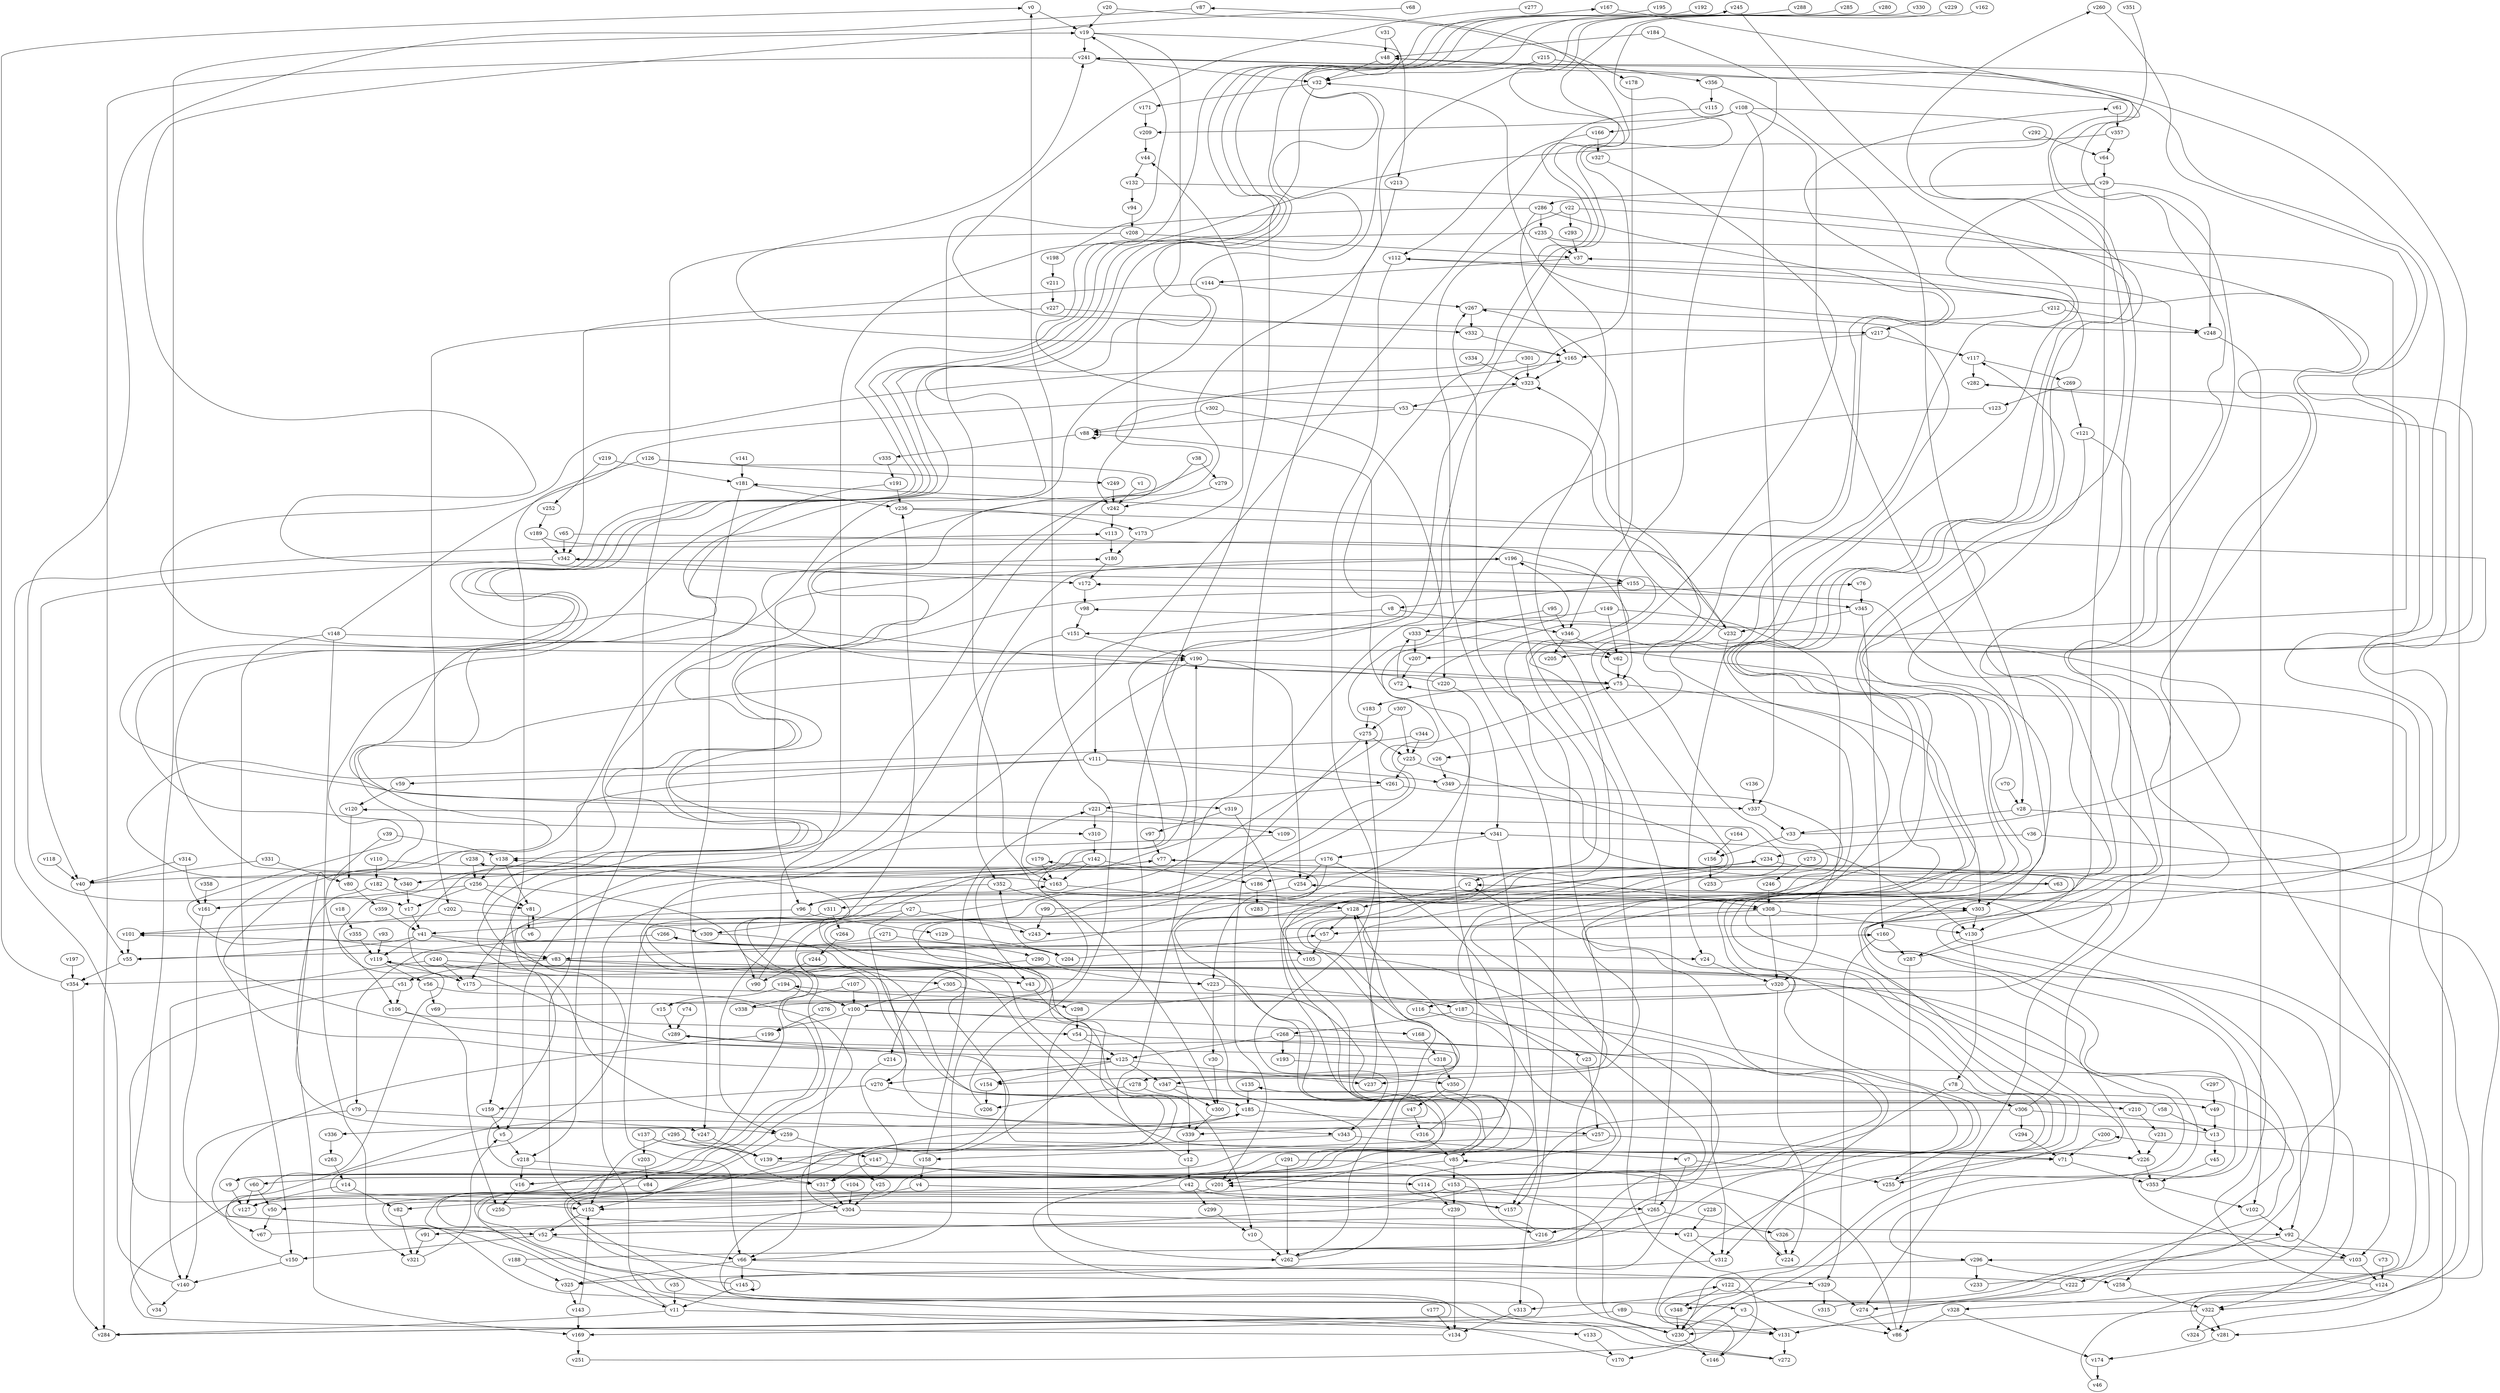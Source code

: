 // Benchmark game 538 - 360 vertices
// time_bound: 93
// targets: v288
digraph G {
    v0 [name="v0", player=0];
    v1 [name="v1", player=0];
    v2 [name="v2", player=0];
    v3 [name="v3", player=1];
    v4 [name="v4", player=0];
    v5 [name="v5", player=1];
    v6 [name="v6", player=0];
    v7 [name="v7", player=0];
    v8 [name="v8", player=1];
    v9 [name="v9", player=0];
    v10 [name="v10", player=1];
    v11 [name="v11", player=1];
    v12 [name="v12", player=0];
    v13 [name="v13", player=0];
    v14 [name="v14", player=0];
    v15 [name="v15", player=0];
    v16 [name="v16", player=0];
    v17 [name="v17", player=0];
    v18 [name="v18", player=0];
    v19 [name="v19", player=1];
    v20 [name="v20", player=0];
    v21 [name="v21", player=0];
    v22 [name="v22", player=1];
    v23 [name="v23", player=0];
    v24 [name="v24", player=0];
    v25 [name="v25", player=1];
    v26 [name="v26", player=1];
    v27 [name="v27", player=1];
    v28 [name="v28", player=1];
    v29 [name="v29", player=1];
    v30 [name="v30", player=1];
    v31 [name="v31", player=1];
    v32 [name="v32", player=0];
    v33 [name="v33", player=1];
    v34 [name="v34", player=0];
    v35 [name="v35", player=1];
    v36 [name="v36", player=0];
    v37 [name="v37", player=0];
    v38 [name="v38", player=1];
    v39 [name="v39", player=1];
    v40 [name="v40", player=0];
    v41 [name="v41", player=1];
    v42 [name="v42", player=1];
    v43 [name="v43", player=1];
    v44 [name="v44", player=0];
    v45 [name="v45", player=0];
    v46 [name="v46", player=1];
    v47 [name="v47", player=0];
    v48 [name="v48", player=0];
    v49 [name="v49", player=1];
    v50 [name="v50", player=1];
    v51 [name="v51", player=1];
    v52 [name="v52", player=1];
    v53 [name="v53", player=1];
    v54 [name="v54", player=0];
    v55 [name="v55", player=1];
    v56 [name="v56", player=0];
    v57 [name="v57", player=0];
    v58 [name="v58", player=0];
    v59 [name="v59", player=1];
    v60 [name="v60", player=1];
    v61 [name="v61", player=1];
    v62 [name="v62", player=1];
    v63 [name="v63", player=1];
    v64 [name="v64", player=0];
    v65 [name="v65", player=0];
    v66 [name="v66", player=1];
    v67 [name="v67", player=1];
    v68 [name="v68", player=0];
    v69 [name="v69", player=0];
    v70 [name="v70", player=1];
    v71 [name="v71", player=1];
    v72 [name="v72", player=0];
    v73 [name="v73", player=0];
    v74 [name="v74", player=1];
    v75 [name="v75", player=0];
    v76 [name="v76", player=0];
    v77 [name="v77", player=0];
    v78 [name="v78", player=0];
    v79 [name="v79", player=1];
    v80 [name="v80", player=0];
    v81 [name="v81", player=0];
    v82 [name="v82", player=1];
    v83 [name="v83", player=1];
    v84 [name="v84", player=1];
    v85 [name="v85", player=1];
    v86 [name="v86", player=1];
    v87 [name="v87", player=0];
    v88 [name="v88", player=0];
    v89 [name="v89", player=0];
    v90 [name="v90", player=0];
    v91 [name="v91", player=0];
    v92 [name="v92", player=1];
    v93 [name="v93", player=1];
    v94 [name="v94", player=0];
    v95 [name="v95", player=0];
    v96 [name="v96", player=0];
    v97 [name="v97", player=1];
    v98 [name="v98", player=0];
    v99 [name="v99", player=0];
    v100 [name="v100", player=0];
    v101 [name="v101", player=0];
    v102 [name="v102", player=1];
    v103 [name="v103", player=0];
    v104 [name="v104", player=0];
    v105 [name="v105", player=0];
    v106 [name="v106", player=0];
    v107 [name="v107", player=1];
    v108 [name="v108", player=1];
    v109 [name="v109", player=1];
    v110 [name="v110", player=0];
    v111 [name="v111", player=1];
    v112 [name="v112", player=0];
    v113 [name="v113", player=0];
    v114 [name="v114", player=1];
    v115 [name="v115", player=1];
    v116 [name="v116", player=0];
    v117 [name="v117", player=0];
    v118 [name="v118", player=1];
    v119 [name="v119", player=0];
    v120 [name="v120", player=1];
    v121 [name="v121", player=0];
    v122 [name="v122", player=0];
    v123 [name="v123", player=0];
    v124 [name="v124", player=1];
    v125 [name="v125", player=0];
    v126 [name="v126", player=0];
    v127 [name="v127", player=1];
    v128 [name="v128", player=0];
    v129 [name="v129", player=0];
    v130 [name="v130", player=0];
    v131 [name="v131", player=0];
    v132 [name="v132", player=1];
    v133 [name="v133", player=1];
    v134 [name="v134", player=0];
    v135 [name="v135", player=0];
    v136 [name="v136", player=1];
    v137 [name="v137", player=1];
    v138 [name="v138", player=1];
    v139 [name="v139", player=1];
    v140 [name="v140", player=1];
    v141 [name="v141", player=1];
    v142 [name="v142", player=0];
    v143 [name="v143", player=1];
    v144 [name="v144", player=1];
    v145 [name="v145", player=1];
    v146 [name="v146", player=1];
    v147 [name="v147", player=1];
    v148 [name="v148", player=0];
    v149 [name="v149", player=1];
    v150 [name="v150", player=1];
    v151 [name="v151", player=1];
    v152 [name="v152", player=0];
    v153 [name="v153", player=1];
    v154 [name="v154", player=1];
    v155 [name="v155", player=1];
    v156 [name="v156", player=0];
    v157 [name="v157", player=1];
    v158 [name="v158", player=1];
    v159 [name="v159", player=1];
    v160 [name="v160", player=1];
    v161 [name="v161", player=1];
    v162 [name="v162", player=0];
    v163 [name="v163", player=0];
    v164 [name="v164", player=1];
    v165 [name="v165", player=0];
    v166 [name="v166", player=0];
    v167 [name="v167", player=1];
    v168 [name="v168", player=0];
    v169 [name="v169", player=0];
    v170 [name="v170", player=1];
    v171 [name="v171", player=1];
    v172 [name="v172", player=1];
    v173 [name="v173", player=0];
    v174 [name="v174", player=1];
    v175 [name="v175", player=0];
    v176 [name="v176", player=0];
    v177 [name="v177", player=1];
    v178 [name="v178", player=0];
    v179 [name="v179", player=0];
    v180 [name="v180", player=0];
    v181 [name="v181", player=1];
    v182 [name="v182", player=1];
    v183 [name="v183", player=0];
    v184 [name="v184", player=0];
    v185 [name="v185", player=0];
    v186 [name="v186", player=1];
    v187 [name="v187", player=1];
    v188 [name="v188", player=1];
    v189 [name="v189", player=0];
    v190 [name="v190", player=0];
    v191 [name="v191", player=1];
    v192 [name="v192", player=0];
    v193 [name="v193", player=0];
    v194 [name="v194", player=1];
    v195 [name="v195", player=0];
    v196 [name="v196", player=0];
    v197 [name="v197", player=0];
    v198 [name="v198", player=0];
    v199 [name="v199", player=1];
    v200 [name="v200", player=1];
    v201 [name="v201", player=1];
    v202 [name="v202", player=0];
    v203 [name="v203", player=0];
    v204 [name="v204", player=1];
    v205 [name="v205", player=0];
    v206 [name="v206", player=0];
    v207 [name="v207", player=0];
    v208 [name="v208", player=0];
    v209 [name="v209", player=0];
    v210 [name="v210", player=1];
    v211 [name="v211", player=0];
    v212 [name="v212", player=1];
    v213 [name="v213", player=0];
    v214 [name="v214", player=0];
    v215 [name="v215", player=0];
    v216 [name="v216", player=0];
    v217 [name="v217", player=0];
    v218 [name="v218", player=1];
    v219 [name="v219", player=1];
    v220 [name="v220", player=1];
    v221 [name="v221", player=1];
    v222 [name="v222", player=0];
    v223 [name="v223", player=0];
    v224 [name="v224", player=1];
    v225 [name="v225", player=1];
    v226 [name="v226", player=0];
    v227 [name="v227", player=0];
    v228 [name="v228", player=0];
    v229 [name="v229", player=1];
    v230 [name="v230", player=1];
    v231 [name="v231", player=1];
    v232 [name="v232", player=0];
    v233 [name="v233", player=0];
    v234 [name="v234", player=1];
    v235 [name="v235", player=1];
    v236 [name="v236", player=1];
    v237 [name="v237", player=1];
    v238 [name="v238", player=0];
    v239 [name="v239", player=1];
    v240 [name="v240", player=1];
    v241 [name="v241", player=0];
    v242 [name="v242", player=1];
    v243 [name="v243", player=0];
    v244 [name="v244", player=0];
    v245 [name="v245", player=1];
    v246 [name="v246", player=1];
    v247 [name="v247", player=1];
    v248 [name="v248", player=1];
    v249 [name="v249", player=0];
    v250 [name="v250", player=1];
    v251 [name="v251", player=0];
    v252 [name="v252", player=0];
    v253 [name="v253", player=1];
    v254 [name="v254", player=0];
    v255 [name="v255", player=1];
    v256 [name="v256", player=0];
    v257 [name="v257", player=1];
    v258 [name="v258", player=0];
    v259 [name="v259", player=0];
    v260 [name="v260", player=1];
    v261 [name="v261", player=1];
    v262 [name="v262", player=0];
    v263 [name="v263", player=1];
    v264 [name="v264", player=1];
    v265 [name="v265", player=1];
    v266 [name="v266", player=0];
    v267 [name="v267", player=0];
    v268 [name="v268", player=0];
    v269 [name="v269", player=1];
    v270 [name="v270", player=0];
    v271 [name="v271", player=0];
    v272 [name="v272", player=0];
    v273 [name="v273", player=1];
    v274 [name="v274", player=1];
    v275 [name="v275", player=1];
    v276 [name="v276", player=1];
    v277 [name="v277", player=0];
    v278 [name="v278", player=1];
    v279 [name="v279", player=1];
    v280 [name="v280", player=1];
    v281 [name="v281", player=1];
    v282 [name="v282", player=1];
    v283 [name="v283", player=1];
    v284 [name="v284", player=1];
    v285 [name="v285", player=1];
    v286 [name="v286", player=1];
    v287 [name="v287", player=1];
    v288 [name="v288", player=1, target=1];
    v289 [name="v289", player=1];
    v290 [name="v290", player=1];
    v291 [name="v291", player=1];
    v292 [name="v292", player=1];
    v293 [name="v293", player=1];
    v294 [name="v294", player=0];
    v295 [name="v295", player=1];
    v296 [name="v296", player=0];
    v297 [name="v297", player=0];
    v298 [name="v298", player=0];
    v299 [name="v299", player=0];
    v300 [name="v300", player=0];
    v301 [name="v301", player=1];
    v302 [name="v302", player=0];
    v303 [name="v303", player=1];
    v304 [name="v304", player=0];
    v305 [name="v305", player=1];
    v306 [name="v306", player=0];
    v307 [name="v307", player=0];
    v308 [name="v308", player=0];
    v309 [name="v309", player=0];
    v310 [name="v310", player=1];
    v311 [name="v311", player=0];
    v312 [name="v312", player=0];
    v313 [name="v313", player=1];
    v314 [name="v314", player=0];
    v315 [name="v315", player=0];
    v316 [name="v316", player=0];
    v317 [name="v317", player=0];
    v318 [name="v318", player=0];
    v319 [name="v319", player=1];
    v320 [name="v320", player=1];
    v321 [name="v321", player=1];
    v322 [name="v322", player=1];
    v323 [name="v323", player=0];
    v324 [name="v324", player=0];
    v325 [name="v325", player=1];
    v326 [name="v326", player=1];
    v327 [name="v327", player=1];
    v328 [name="v328", player=0];
    v329 [name="v329", player=0];
    v330 [name="v330", player=0];
    v331 [name="v331", player=1];
    v332 [name="v332", player=1];
    v333 [name="v333", player=1];
    v334 [name="v334", player=1];
    v335 [name="v335", player=0];
    v336 [name="v336", player=1];
    v337 [name="v337", player=1];
    v338 [name="v338", player=0];
    v339 [name="v339", player=0];
    v340 [name="v340", player=0];
    v341 [name="v341", player=1];
    v342 [name="v342", player=0];
    v343 [name="v343", player=1];
    v344 [name="v344", player=0];
    v345 [name="v345", player=0];
    v346 [name="v346", player=0];
    v347 [name="v347", player=0];
    v348 [name="v348", player=1];
    v349 [name="v349", player=1];
    v350 [name="v350", player=0];
    v351 [name="v351", player=0];
    v352 [name="v352", player=0];
    v353 [name="v353", player=1];
    v354 [name="v354", player=0];
    v355 [name="v355", player=0];
    v356 [name="v356", player=1];
    v357 [name="v357", player=0];
    v358 [name="v358", player=1];
    v359 [name="v359", player=1];

    v0 -> v19;
    v1 -> v242;
    v2 -> v128;
    v3 -> v170;
    v4 -> v265;
    v5 -> v218;
    v6 -> v81 [constraint="t < 11"];
    v7 -> v255;
    v8 -> v111;
    v9 -> v234 [constraint="t < 13"];
    v10 -> v262;
    v11 -> v163;
    v12 -> v190;
    v13 -> v138 [constraint="t < 14"];
    v14 -> v82;
    v15 -> v196 [constraint="t < 8"];
    v16 -> v250;
    v17 -> v41;
    v18 -> v355;
    v19 -> v259 [constraint="t >= 2"];
    v20 -> v178;
    v21 -> v328 [constraint="t >= 1"];
    v22 -> v281 [constraint="t < 6"];
    v23 -> v257;
    v24 -> v320;
    v25 -> v304;
    v26 -> v349;
    v27 -> v243;
    v28 -> v92;
    v29 -> v26 [constraint="t mod 4 == 2"];
    v30 -> v300;
    v31 -> v213;
    v32 -> v262;
    v33 -> v98 [constraint="t >= 4"];
    v34 -> v19;
    v35 -> v11;
    v36 -> v281;
    v37 -> v144;
    v38 -> v343 [constraint="t mod 3 == 0"];
    v39 -> v138;
    v40 -> v77 [constraint="t mod 5 == 4"];
    v41 -> v24;
    v42 -> v50;
    v43 -> v25 [constraint="t mod 2 == 0"];
    v44 -> v132;
    v45 -> v353;
    v46 -> v254 [constraint="t >= 1"];
    v47 -> v316;
    v48 -> v32;
    v49 -> v13;
    v50 -> v67;
    v51 -> v152 [constraint="t < 13"];
    v52 -> v150;
    v53 -> v167 [constraint="t mod 3 == 0"];
    v54 -> v278 [constraint="t >= 1"];
    v55 -> v77 [constraint="t mod 4 == 0"];
    v56 -> v131 [constraint="t mod 2 == 1"];
    v57 -> v105;
    v58 -> v87 [constraint="t < 12"];
    v59 -> v120;
    v60 -> v127;
    v61 -> v357;
    v62 -> v75;
    v63 -> v342 [constraint="t < 9"];
    v64 -> v29;
    v65 -> v336 [constraint="t >= 3"];
    v66 -> v329;
    v67 -> v61 [constraint="t < 11"];
    v68 -> v155 [constraint="t < 9"];
    v69 -> v119 [constraint="t mod 5 == 4"];
    v70 -> v28;
    v71 -> v353;
    v72 -> v333;
    v73 -> v124;
    v74 -> v289;
    v75 -> v183;
    v76 -> v345;
    v77 -> v308;
    v78 -> v312;
    v79 -> v140;
    v80 -> v359;
    v81 -> v6;
    v82 -> v321;
    v83 -> v274 [constraint="t mod 5 == 1"];
    v84 -> v3 [constraint="t < 8"];
    v85 -> v201;
    v86 -> v85;
    v87 -> v17 [constraint="t >= 3"];
    v88 -> v335;
    v89 -> v169;
    v90 -> v236;
    v91 -> v321;
    v92 -> v103;
    v93 -> v119;
    v94 -> v208;
    v95 -> v333;
    v96 -> v260 [constraint="t >= 5"];
    v97 -> v77;
    v98 -> v151;
    v99 -> v238 [constraint="t mod 2 == 0"];
    v100 -> v304;
    v101 -> v55;
    v102 -> v92;
    v103 -> v296 [constraint="t < 6"];
    v104 -> v304;
    v105 -> v354 [constraint="t < 8"];
    v106 -> v54 [constraint="t >= 1"];
    v107 -> v338;
    v108 -> v230 [constraint="t >= 4"];
    v109 -> v138 [constraint="t mod 4 == 1"];
    v110 -> v60 [constraint="t < 12"];
    v111 -> v261;
    v112 -> v96 [constraint="t >= 2"];
    v113 -> v180;
    v114 -> v76 [constraint="t mod 3 == 1"];
    v115 -> v11 [constraint="t < 7"];
    v116 -> v16 [constraint="t mod 5 == 0"];
    v117 -> v269;
    v118 -> v40;
    v119 -> v224 [constraint="t < 15"];
    v120 -> v80;
    v121 -> v255 [constraint="t mod 5 == 1"];
    v122 -> v86;
    v123 -> v226 [constraint="t < 6"];
    v124 -> v48 [constraint="t < 8"];
    v125 -> v154;
    v126 -> v125 [constraint="t >= 4"];
    v127 -> v194 [constraint="t mod 4 == 0"];
    v128 -> v57;
    v129 -> v204;
    v130 -> v78;
    v131 -> v272;
    v132 -> v16 [constraint="t >= 1"];
    v133 -> v170;
    v134 -> v185 [constraint="t >= 4"];
    v135 -> v185;
    v136 -> v337;
    v137 -> v139;
    v138 -> v256;
    v139 -> v114 [constraint="t < 15"];
    v140 -> v113 [constraint="t >= 5"];
    v141 -> v181;
    v142 -> v5;
    v143 -> v152;
    v144 -> v342;
    v145 -> v303 [constraint="t < 14"];
    v146 -> v122 [constraint="t < 8"];
    v147 -> v325 [constraint="t < 8"];
    v148 -> v323 [constraint="t < 10"];
    v149 -> v151;
    v150 -> v165 [constraint="t >= 2"];
    v151 -> v352;
    v152 -> v52;
    v153 -> v230;
    v154 -> v206;
    v155 -> v8;
    v156 -> v253;
    v157 -> v120 [constraint="t mod 5 == 4"];
    v158 -> v4;
    v159 -> v5;
    v160 -> v329;
    v161 -> v67;
    v162 -> v308 [constraint="t mod 3 == 1"];
    v163 -> v245 [constraint="t < 15"];
    v164 -> v156;
    v165 -> v241 [constraint="t < 9"];
    v166 -> v327;
    v167 -> v103 [constraint="t < 13"];
    v168 -> v318;
    v169 -> v251;
    v170 -> v160 [constraint="t mod 4 == 1"];
    v171 -> v209;
    v172 -> v98;
    v173 -> v44;
    v174 -> v46;
    v175 -> v16 [constraint="t >= 3"];
    v176 -> v43;
    v177 -> v134;
    v178 -> v346;
    v179 -> v163;
    v180 -> v172;
    v181 -> v247;
    v182 -> v169;
    v183 -> v275;
    v184 -> v75;
    v185 -> v66;
    v186 -> v283;
    v187 -> v268;
    v188 -> v2 [constraint="t mod 5 == 1"];
    v189 -> v284 [constraint="t mod 3 == 2"];
    v190 -> v75;
    v191 -> v350 [constraint="t >= 3"];
    v192 -> v310 [constraint="t >= 3"];
    v193 -> v258 [constraint="t >= 2"];
    v194 -> v15;
    v195 -> v319 [constraint="t >= 1"];
    v196 -> v146;
    v197 -> v354;
    v198 -> v19 [constraint="t < 6"];
    v199 -> v52 [constraint="t mod 3 == 2"];
    v200 -> v71;
    v201 -> v52 [constraint="t < 8"];
    v202 -> v309;
    v203 -> v84;
    v204 -> v57 [constraint="t < 13"];
    v205 -> v282 [constraint="t mod 2 == 1"];
    v206 -> v0;
    v207 -> v72;
    v208 -> v218;
    v209 -> v44;
    v210 -> v231;
    v211 -> v227;
    v212 -> v217;
    v213 -> v201;
    v214 -> v317;
    v215 -> v32;
    v216 -> v52 [constraint="t >= 3"];
    v217 -> v117;
    v218 -> v16;
    v219 -> v181;
    v220 -> v180 [constraint="t < 15"];
    v221 -> v310;
    v222 -> v75 [constraint="t mod 5 == 1"];
    v223 -> v30;
    v224 -> v201 [constraint="t < 6"];
    v225 -> v339 [constraint="t mod 3 == 1"];
    v226 -> v353;
    v227 -> v332;
    v228 -> v21;
    v229 -> v49 [constraint="t >= 2"];
    v230 -> v172 [constraint="t mod 4 == 0"];
    v231 -> v226;
    v232 -> v323;
    v233 -> v179 [constraint="t >= 5"];
    v234 -> v2;
    v235 -> v103;
    v236 -> v205 [constraint="t >= 2"];
    v237 -> v128;
    v238 -> v256;
    v239 -> v196 [constraint="t >= 1"];
    v240 -> v9 [constraint="t >= 4"];
    v241 -> v243 [constraint="t >= 1"];
    v242 -> v113;
    v243 -> v101 [constraint="t >= 3"];
    v244 -> v90;
    v245 -> v237 [constraint="t >= 2"];
    v246 -> v308;
    v247 -> v139;
    v248 -> v102;
    v249 -> v242;
    v250 -> v289 [constraint="t < 11"];
    v251 -> v117 [constraint="t >= 2"];
    v252 -> v189;
    v253 -> v72 [constraint="t mod 5 == 4"];
    v254 -> v303;
    v255 -> v181 [constraint="t mod 4 == 0"];
    v256 -> v81;
    v257 -> v158;
    v258 -> v322;
    v259 -> v152;
    v260 -> v207 [constraint="t >= 1"];
    v261 -> v337;
    v262 -> v266 [constraint="t < 13"];
    v263 -> v14;
    v264 -> v244;
    v265 -> v326;
    v266 -> v79;
    v267 -> v154 [constraint="t < 15"];
    v268 -> v193;
    v269 -> v123;
    v270 -> v185;
    v271 -> v83;
    v272 -> v101 [constraint="t >= 1"];
    v273 -> v246;
    v274 -> v86;
    v275 -> v210 [constraint="t < 13"];
    v276 -> v199;
    v277 -> v217 [constraint="t mod 3 == 2"];
    v278 -> v10;
    v279 -> v242;
    v280 -> v223 [constraint="t >= 3"];
    v281 -> v174;
    v282 -> v186 [constraint="t >= 2"];
    v283 -> v241 [constraint="t mod 2 == 1"];
    v284 -> v135 [constraint="t >= 5"];
    v285 -> v341 [constraint="t >= 3"];
    v286 -> v347 [constraint="t < 6"];
    v287 -> v112 [constraint="t mod 2 == 1"];
    v288 -> v83 [constraint="t >= 4"];
    v289 -> v92 [constraint="t < 7"];
    v290 -> v223;
    v291 -> v201;
    v292 -> v64;
    v293 -> v37;
    v294 -> v71;
    v295 -> v139;
    v296 -> v233;
    v297 -> v49;
    v298 -> v54;
    v299 -> v10;
    v300 -> v339;
    v301 -> v62 [constraint="t >= 2"];
    v302 -> v88;
    v303 -> v296 [constraint="t < 12"];
    v304 -> v21;
    v305 -> v100;
    v306 -> v322;
    v307 -> v225;
    v308 -> v320;
    v309 -> v71 [constraint="t >= 3"];
    v310 -> v142;
    v311 -> v264;
    v312 -> v272 [constraint="t mod 5 == 0"];
    v313 -> v134;
    v314 -> v161;
    v315 -> v48 [constraint="t mod 5 == 1"];
    v316 -> v88;
    v317 -> v304;
    v318 -> v190 [constraint="t >= 2"];
    v319 -> v97;
    v320 -> v226;
    v321 -> v5;
    v322 -> v230;
    v323 -> v53;
    v324 -> v200 [constraint="t mod 3 == 2"];
    v325 -> v143;
    v326 -> v224;
    v327 -> v9 [constraint="t mod 3 == 2"];
    v328 -> v174;
    v329 -> v274;
    v330 -> v248 [constraint="t >= 2"];
    v331 -> v80;
    v332 -> v165;
    v333 -> v255 [constraint="t mod 2 == 1"];
    v334 -> v323;
    v335 -> v191;
    v336 -> v263;
    v337 -> v33;
    v338 -> v2 [constraint="t mod 3 == 1"];
    v339 -> v12;
    v340 -> v17;
    v341 -> v176;
    v342 -> v40;
    v343 -> v139;
    v344 -> v340 [constraint="t mod 3 == 2"];
    v345 -> v160;
    v346 -> v205;
    v347 -> v348 [constraint="t < 5"];
    v348 -> v230;
    v349 -> v262 [constraint="t mod 2 == 1"];
    v350 -> v47;
    v351 -> v348 [constraint="t >= 5"];
    v352 -> v96;
    v353 -> v102;
    v354 -> v0;
    v355 -> v119;
    v356 -> v115;
    v357 -> v75 [constraint="t < 9"];
    v358 -> v161;
    v359 -> v41;
    v147 -> v317;
    v188 -> v325;
    v187 -> v23;
    v295 -> v152;
    v96 -> v129;
    v271 -> v204;
    v119 -> v175;
    v149 -> v320;
    v316 -> v85;
    v166 -> v112;
    v42 -> v157;
    v8 -> v346;
    v111 -> v152;
    v256 -> v90;
    v234 -> v63;
    v262 -> v275;
    v40 -> v55;
    v126 -> v249;
    v270 -> v159;
    v108 -> v166;
    v190 -> v163;
    v241 -> v32;
    v278 -> v206;
    v222 -> v131;
    v347 -> v300;
    v196 -> v155;
    v240 -> v175;
    v151 -> v190;
    v329 -> v315;
    v241 -> v284;
    v77 -> v340;
    v137 -> v203;
    v42 -> v299;
    v275 -> v225;
    v29 -> v130;
    v107 -> v100;
    v306 -> v37;
    v112 -> v343;
    v79 -> v247;
    v55 -> v354;
    v227 -> v202;
    v296 -> v230;
    v221 -> v109;
    v357 -> v64;
    v83 -> v305;
    v182 -> v81;
    v185 -> v257;
    v66 -> v145;
    v100 -> v199;
    v22 -> v293;
    v267 -> v332;
    v125 -> v347;
    v220 -> v341;
    v352 -> v300;
    v295 -> v226;
    v126 -> v159;
    v269 -> v121;
    v230 -> v267;
    v100 -> v168;
    v142 -> v186;
    v230 -> v146;
    v145 -> v11;
    v190 -> v254;
    v320 -> v224;
    v19 -> v241;
    v346 -> v62;
    v78 -> v306;
    v354 -> v284;
    v128 -> v41;
    v232 -> v24;
    v322 -> v281;
    v331 -> v40;
    v53 -> v88;
    v89 -> v131;
    v51 -> v106;
    v54 -> v125;
    v29 -> v286;
    v333 -> v207;
    v100 -> v339;
    v106 -> v250;
    v95 -> v346;
    v225 -> v261;
    v343 -> v7;
    v320 -> v116;
    v189 -> v342;
    v165 -> v323;
    v296 -> v258;
    v262 -> v128;
    v341 -> v130;
    v114 -> v239;
    v301 -> v323;
    v11 -> v284;
    v103 -> v124;
    v138 -> v81;
    v121 -> v274;
    v236 -> v173;
    v232 -> v267;
    v140 -> v34;
    v150 -> v140;
    v32 -> v171;
    v21 -> v312;
    v163 -> v128;
    v111 -> v349;
    v256 -> v17;
    v27 -> v309;
    v196 -> v96;
    v142 -> v163;
    v204 -> v352;
    v27 -> v270;
    v108 -> v28;
    v153 -> v239;
    v22 -> v313;
    v119 -> v56;
    v286 -> v66;
    v219 -> v252;
    v92 -> v222;
    v194 -> v100;
    v342 -> v172;
    v60 -> v50;
    v181 -> v236;
    v20 -> v19;
    v41 -> v119;
    v41 -> v83;
    v290 -> v214;
    v96 -> v175;
    v176 -> v254;
    v36 -> v234;
    v265 -> v32;
    v215 -> v356;
    v145 -> v145;
    v41 -> v55;
    v345 -> v232;
    v144 -> v267;
    v306 -> v157;
    v308 -> v57;
    v266 -> v290;
    v58 -> v13;
    v149 -> v62;
    v108 -> v337;
    v117 -> v282;
    v111 -> v59;
    v148 -> v150;
    v356 -> v303;
    v153 -> v152;
    v291 -> v216;
    v268 -> v125;
    v56 -> v69;
    v318 -> v350;
    v31 -> v48;
    v75 -> v303;
    v307 -> v275;
    v344 -> v225;
    v122 -> v348;
    v148 -> v190;
    v28 -> v33;
    v125 -> v237;
    v158 -> v221;
    v52 -> v66;
    v108 -> v209;
    v130 -> v287;
    v53 -> v232;
    v99 -> v243;
    v132 -> v94;
    v176 -> v223;
    v191 -> v236;
    v110 -> v182;
    v265 -> v216;
    v239 -> v134;
    v15 -> v289;
    v12 -> v42;
    v19 -> v242;
    v137 -> v317;
    v286 -> v165;
    v160 -> v287;
    v4 -> v82;
    v14 -> v127;
    v29 -> v248;
    v212 -> v248;
    v39 -> v106;
    v38 -> v279;
    v286 -> v235;
    v305 -> v298;
    v66 -> v325;
    v328 -> v86;
    v287 -> v86;
    v3 -> v131;
    v11 -> v133;
    v261 -> v221;
    v268 -> v312;
    v173 -> v180;
    v240 -> v43;
    v124 -> v322;
    v259 -> v147;
    v88 -> v88;
    v85 -> v153;
    v155 -> v345;
    v302 -> v220;
    v208 -> v37;
    v304 -> v91;
    v256 -> v161;
    v143 -> v169;
    v148 -> v321;
    v240 -> v140;
    v322 -> v324;
    v13 -> v45;
    v306 -> v294;
    v218 -> v317;
    v65 -> v342;
    v184 -> v48;
    v202 -> v101;
    v257 -> v71;
    v176 -> v85;
    v254 -> v311;
    v7 -> v265;
    v217 -> v165;
    v303 -> v130;
    v308 -> v130;
    v235 -> v37;
    v311 -> v66;
    v235 -> v259;
    v223 -> v187;
    v319 -> v105;
    v83 -> v51;
    v125 -> v270;
    v291 -> v262;
    v9 -> v127;
    v198 -> v211;
    v329 -> v313;
    v314 -> v40;
    v33 -> v156;
    v341 -> v157;
}
